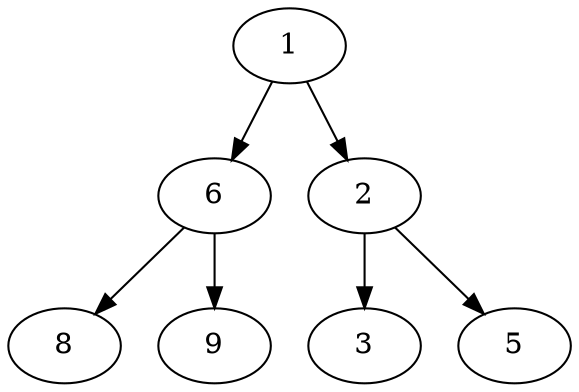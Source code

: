 digraph {
  n1 [label="1" pos="1.4,2.0!" ]
  n6 [label="6" pos="2.8,1.0!" ]
  n8 [label="8" pos="3.5,0.0!" ]
  n9 [label="9" pos="2.0999999999999996,0.0!" ]
  n2 [label="2" pos="0.0,1.0!" ]
  n3 [label="3" pos="0.7,0.0!" ]
  n5 [label="5" pos="-0.7,0.0!" ]
  n1 -> n6 
  n6 -> n8 
  n6 -> n9 
  n1 -> n2 
  n2 -> n3 
  n2 -> n5 
}